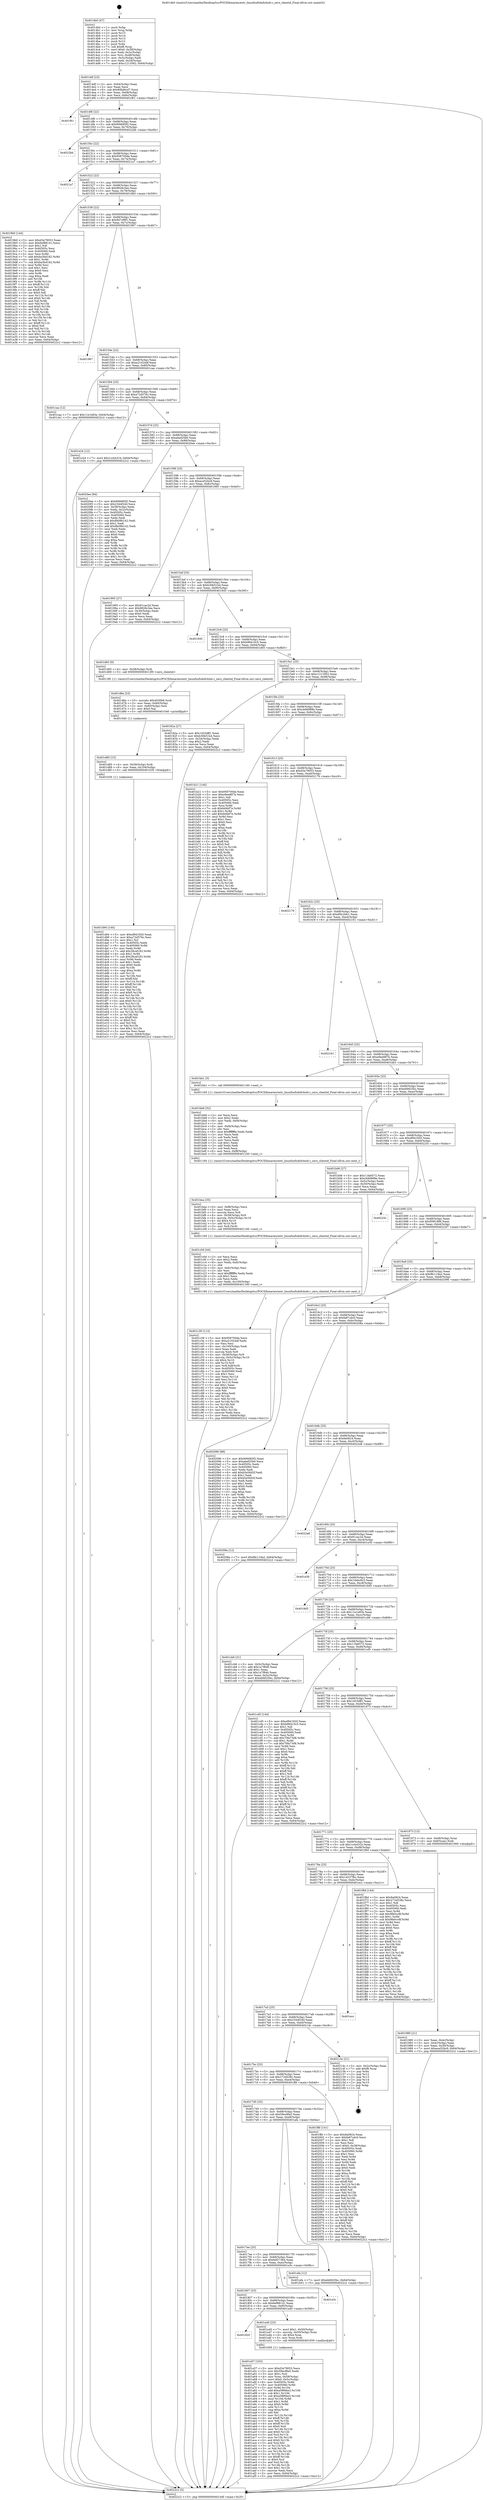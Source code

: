 digraph "0x4014b0" {
  label = "0x4014b0 (/mnt/c/Users/mathe/Desktop/tcc/POCII/binaries/extr_linuxfsnfsdnfs4xdr.c_zero_clientid_Final-ollvm.out::main(0))"
  labelloc = "t"
  node[shape=record]

  Entry [label="",width=0.3,height=0.3,shape=circle,fillcolor=black,style=filled]
  "0x4014df" [label="{
     0x4014df [23]\l
     | [instrs]\l
     &nbsp;&nbsp;0x4014df \<+3\>: mov -0x64(%rbp),%eax\l
     &nbsp;&nbsp;0x4014e2 \<+2\>: mov %eax,%ecx\l
     &nbsp;&nbsp;0x4014e4 \<+6\>: sub $0x80bd6cd7,%ecx\l
     &nbsp;&nbsp;0x4014ea \<+3\>: mov %eax,-0x68(%rbp)\l
     &nbsp;&nbsp;0x4014ed \<+3\>: mov %ecx,-0x6c(%rbp)\l
     &nbsp;&nbsp;0x4014f0 \<+6\>: je 0000000000401f61 \<main+0xab1\>\l
  }"]
  "0x401f61" [label="{
     0x401f61\l
  }", style=dashed]
  "0x4014f6" [label="{
     0x4014f6 [22]\l
     | [instrs]\l
     &nbsp;&nbsp;0x4014f6 \<+5\>: jmp 00000000004014fb \<main+0x4b\>\l
     &nbsp;&nbsp;0x4014fb \<+3\>: mov -0x68(%rbp),%eax\l
     &nbsp;&nbsp;0x4014fe \<+5\>: sub $0x906685f2,%eax\l
     &nbsp;&nbsp;0x401503 \<+3\>: mov %eax,-0x70(%rbp)\l
     &nbsp;&nbsp;0x401506 \<+6\>: je 00000000004022bb \<main+0xe0b\>\l
  }"]
  Exit [label="",width=0.3,height=0.3,shape=circle,fillcolor=black,style=filled,peripheries=2]
  "0x4022bb" [label="{
     0x4022bb\l
  }", style=dashed]
  "0x40150c" [label="{
     0x40150c [22]\l
     | [instrs]\l
     &nbsp;&nbsp;0x40150c \<+5\>: jmp 0000000000401511 \<main+0x61\>\l
     &nbsp;&nbsp;0x401511 \<+3\>: mov -0x68(%rbp),%eax\l
     &nbsp;&nbsp;0x401514 \<+5\>: sub $0x958700de,%eax\l
     &nbsp;&nbsp;0x401519 \<+3\>: mov %eax,-0x74(%rbp)\l
     &nbsp;&nbsp;0x40151c \<+6\>: je 00000000004021a7 \<main+0xcf7\>\l
  }"]
  "0x401d94" [label="{
     0x401d94 [144]\l
     | [instrs]\l
     &nbsp;&nbsp;0x401d94 \<+5\>: mov $0xef941920,%eax\l
     &nbsp;&nbsp;0x401d99 \<+5\>: mov $0xa72d576c,%esi\l
     &nbsp;&nbsp;0x401d9e \<+2\>: mov $0x1,%cl\l
     &nbsp;&nbsp;0x401da0 \<+7\>: mov 0x40505c,%edx\l
     &nbsp;&nbsp;0x401da7 \<+8\>: mov 0x405060,%r8d\l
     &nbsp;&nbsp;0x401daf \<+3\>: mov %edx,%r9d\l
     &nbsp;&nbsp;0x401db2 \<+7\>: add $0x28caf183,%r9d\l
     &nbsp;&nbsp;0x401db9 \<+4\>: sub $0x1,%r9d\l
     &nbsp;&nbsp;0x401dbd \<+7\>: sub $0x28caf183,%r9d\l
     &nbsp;&nbsp;0x401dc4 \<+4\>: imul %r9d,%edx\l
     &nbsp;&nbsp;0x401dc8 \<+3\>: and $0x1,%edx\l
     &nbsp;&nbsp;0x401dcb \<+3\>: cmp $0x0,%edx\l
     &nbsp;&nbsp;0x401dce \<+4\>: sete %r10b\l
     &nbsp;&nbsp;0x401dd2 \<+4\>: cmp $0xa,%r8d\l
     &nbsp;&nbsp;0x401dd6 \<+4\>: setl %r11b\l
     &nbsp;&nbsp;0x401dda \<+3\>: mov %r10b,%bl\l
     &nbsp;&nbsp;0x401ddd \<+3\>: xor $0xff,%bl\l
     &nbsp;&nbsp;0x401de0 \<+3\>: mov %r11b,%r14b\l
     &nbsp;&nbsp;0x401de3 \<+4\>: xor $0xff,%r14b\l
     &nbsp;&nbsp;0x401de7 \<+3\>: xor $0x0,%cl\l
     &nbsp;&nbsp;0x401dea \<+3\>: mov %bl,%r15b\l
     &nbsp;&nbsp;0x401ded \<+4\>: and $0x0,%r15b\l
     &nbsp;&nbsp;0x401df1 \<+3\>: and %cl,%r10b\l
     &nbsp;&nbsp;0x401df4 \<+3\>: mov %r14b,%r12b\l
     &nbsp;&nbsp;0x401df7 \<+4\>: and $0x0,%r12b\l
     &nbsp;&nbsp;0x401dfb \<+3\>: and %cl,%r11b\l
     &nbsp;&nbsp;0x401dfe \<+3\>: or %r10b,%r15b\l
     &nbsp;&nbsp;0x401e01 \<+3\>: or %r11b,%r12b\l
     &nbsp;&nbsp;0x401e04 \<+3\>: xor %r12b,%r15b\l
     &nbsp;&nbsp;0x401e07 \<+3\>: or %r14b,%bl\l
     &nbsp;&nbsp;0x401e0a \<+3\>: xor $0xff,%bl\l
     &nbsp;&nbsp;0x401e0d \<+3\>: or $0x0,%cl\l
     &nbsp;&nbsp;0x401e10 \<+2\>: and %cl,%bl\l
     &nbsp;&nbsp;0x401e12 \<+3\>: or %bl,%r15b\l
     &nbsp;&nbsp;0x401e15 \<+4\>: test $0x1,%r15b\l
     &nbsp;&nbsp;0x401e19 \<+3\>: cmovne %esi,%eax\l
     &nbsp;&nbsp;0x401e1c \<+3\>: mov %eax,-0x64(%rbp)\l
     &nbsp;&nbsp;0x401e1f \<+5\>: jmp 00000000004022c2 \<main+0xe12\>\l
  }"]
  "0x4021a7" [label="{
     0x4021a7\l
  }", style=dashed]
  "0x401522" [label="{
     0x401522 [22]\l
     | [instrs]\l
     &nbsp;&nbsp;0x401522 \<+5\>: jmp 0000000000401527 \<main+0x77\>\l
     &nbsp;&nbsp;0x401527 \<+3\>: mov -0x68(%rbp),%eax\l
     &nbsp;&nbsp;0x40152a \<+5\>: sub $0x9928c3ee,%eax\l
     &nbsp;&nbsp;0x40152f \<+3\>: mov %eax,-0x78(%rbp)\l
     &nbsp;&nbsp;0x401532 \<+6\>: je 00000000004019b0 \<main+0x500\>\l
  }"]
  "0x401d85" [label="{
     0x401d85 [15]\l
     | [instrs]\l
     &nbsp;&nbsp;0x401d85 \<+4\>: mov -0x58(%rbp),%rdi\l
     &nbsp;&nbsp;0x401d89 \<+6\>: mov %eax,-0x104(%rbp)\l
     &nbsp;&nbsp;0x401d8f \<+5\>: call 0000000000401030 \<free@plt\>\l
     | [calls]\l
     &nbsp;&nbsp;0x401030 \{1\} (unknown)\l
  }"]
  "0x4019b0" [label="{
     0x4019b0 [144]\l
     | [instrs]\l
     &nbsp;&nbsp;0x4019b0 \<+5\>: mov $0xd3a79053,%eax\l
     &nbsp;&nbsp;0x4019b5 \<+5\>: mov $0x6ef88141,%ecx\l
     &nbsp;&nbsp;0x4019ba \<+2\>: mov $0x1,%dl\l
     &nbsp;&nbsp;0x4019bc \<+7\>: mov 0x40505c,%esi\l
     &nbsp;&nbsp;0x4019c3 \<+7\>: mov 0x405060,%edi\l
     &nbsp;&nbsp;0x4019ca \<+3\>: mov %esi,%r8d\l
     &nbsp;&nbsp;0x4019cd \<+7\>: add $0xba3bd182,%r8d\l
     &nbsp;&nbsp;0x4019d4 \<+4\>: sub $0x1,%r8d\l
     &nbsp;&nbsp;0x4019d8 \<+7\>: sub $0xba3bd182,%r8d\l
     &nbsp;&nbsp;0x4019df \<+4\>: imul %r8d,%esi\l
     &nbsp;&nbsp;0x4019e3 \<+3\>: and $0x1,%esi\l
     &nbsp;&nbsp;0x4019e6 \<+3\>: cmp $0x0,%esi\l
     &nbsp;&nbsp;0x4019e9 \<+4\>: sete %r9b\l
     &nbsp;&nbsp;0x4019ed \<+3\>: cmp $0xa,%edi\l
     &nbsp;&nbsp;0x4019f0 \<+4\>: setl %r10b\l
     &nbsp;&nbsp;0x4019f4 \<+3\>: mov %r9b,%r11b\l
     &nbsp;&nbsp;0x4019f7 \<+4\>: xor $0xff,%r11b\l
     &nbsp;&nbsp;0x4019fb \<+3\>: mov %r10b,%bl\l
     &nbsp;&nbsp;0x4019fe \<+3\>: xor $0xff,%bl\l
     &nbsp;&nbsp;0x401a01 \<+3\>: xor $0x0,%dl\l
     &nbsp;&nbsp;0x401a04 \<+3\>: mov %r11b,%r14b\l
     &nbsp;&nbsp;0x401a07 \<+4\>: and $0x0,%r14b\l
     &nbsp;&nbsp;0x401a0b \<+3\>: and %dl,%r9b\l
     &nbsp;&nbsp;0x401a0e \<+3\>: mov %bl,%r15b\l
     &nbsp;&nbsp;0x401a11 \<+4\>: and $0x0,%r15b\l
     &nbsp;&nbsp;0x401a15 \<+3\>: and %dl,%r10b\l
     &nbsp;&nbsp;0x401a18 \<+3\>: or %r9b,%r14b\l
     &nbsp;&nbsp;0x401a1b \<+3\>: or %r10b,%r15b\l
     &nbsp;&nbsp;0x401a1e \<+3\>: xor %r15b,%r14b\l
     &nbsp;&nbsp;0x401a21 \<+3\>: or %bl,%r11b\l
     &nbsp;&nbsp;0x401a24 \<+4\>: xor $0xff,%r11b\l
     &nbsp;&nbsp;0x401a28 \<+3\>: or $0x0,%dl\l
     &nbsp;&nbsp;0x401a2b \<+3\>: and %dl,%r11b\l
     &nbsp;&nbsp;0x401a2e \<+3\>: or %r11b,%r14b\l
     &nbsp;&nbsp;0x401a31 \<+4\>: test $0x1,%r14b\l
     &nbsp;&nbsp;0x401a35 \<+3\>: cmovne %ecx,%eax\l
     &nbsp;&nbsp;0x401a38 \<+3\>: mov %eax,-0x64(%rbp)\l
     &nbsp;&nbsp;0x401a3b \<+5\>: jmp 00000000004022c2 \<main+0xe12\>\l
  }"]
  "0x401538" [label="{
     0x401538 [22]\l
     | [instrs]\l
     &nbsp;&nbsp;0x401538 \<+5\>: jmp 000000000040153d \<main+0x8d\>\l
     &nbsp;&nbsp;0x40153d \<+3\>: mov -0x68(%rbp),%eax\l
     &nbsp;&nbsp;0x401540 \<+5\>: sub $0x9d7cf8f1,%eax\l
     &nbsp;&nbsp;0x401545 \<+3\>: mov %eax,-0x7c(%rbp)\l
     &nbsp;&nbsp;0x401548 \<+6\>: je 0000000000401967 \<main+0x4b7\>\l
  }"]
  "0x401d6e" [label="{
     0x401d6e [23]\l
     | [instrs]\l
     &nbsp;&nbsp;0x401d6e \<+10\>: movabs $0x4030b6,%rdi\l
     &nbsp;&nbsp;0x401d78 \<+3\>: mov %eax,-0x60(%rbp)\l
     &nbsp;&nbsp;0x401d7b \<+3\>: mov -0x60(%rbp),%esi\l
     &nbsp;&nbsp;0x401d7e \<+2\>: mov $0x0,%al\l
     &nbsp;&nbsp;0x401d80 \<+5\>: call 0000000000401040 \<printf@plt\>\l
     | [calls]\l
     &nbsp;&nbsp;0x401040 \{1\} (unknown)\l
  }"]
  "0x401967" [label="{
     0x401967\l
  }", style=dashed]
  "0x40154e" [label="{
     0x40154e [22]\l
     | [instrs]\l
     &nbsp;&nbsp;0x40154e \<+5\>: jmp 0000000000401553 \<main+0xa3\>\l
     &nbsp;&nbsp;0x401553 \<+3\>: mov -0x68(%rbp),%eax\l
     &nbsp;&nbsp;0x401556 \<+5\>: sub $0xa21024df,%eax\l
     &nbsp;&nbsp;0x40155b \<+3\>: mov %eax,-0x80(%rbp)\l
     &nbsp;&nbsp;0x40155e \<+6\>: je 0000000000401caa \<main+0x7fa\>\l
  }"]
  "0x401c39" [label="{
     0x401c39 [113]\l
     | [instrs]\l
     &nbsp;&nbsp;0x401c39 \<+5\>: mov $0x958700de,%ecx\l
     &nbsp;&nbsp;0x401c3e \<+5\>: mov $0xa21024df,%edx\l
     &nbsp;&nbsp;0x401c43 \<+2\>: xor %esi,%esi\l
     &nbsp;&nbsp;0x401c45 \<+6\>: mov -0x100(%rbp),%edi\l
     &nbsp;&nbsp;0x401c4b \<+3\>: imul %eax,%edi\l
     &nbsp;&nbsp;0x401c4e \<+3\>: movslq %edi,%r8\l
     &nbsp;&nbsp;0x401c51 \<+4\>: mov -0x58(%rbp),%r9\l
     &nbsp;&nbsp;0x401c55 \<+4\>: movslq -0x5c(%rbp),%r10\l
     &nbsp;&nbsp;0x401c59 \<+4\>: shl $0x4,%r10\l
     &nbsp;&nbsp;0x401c5d \<+3\>: add %r10,%r9\l
     &nbsp;&nbsp;0x401c60 \<+4\>: mov %r8,0x8(%r9)\l
     &nbsp;&nbsp;0x401c64 \<+7\>: mov 0x40505c,%eax\l
     &nbsp;&nbsp;0x401c6b \<+7\>: mov 0x405060,%edi\l
     &nbsp;&nbsp;0x401c72 \<+3\>: sub $0x1,%esi\l
     &nbsp;&nbsp;0x401c75 \<+3\>: mov %eax,%r11d\l
     &nbsp;&nbsp;0x401c78 \<+3\>: add %esi,%r11d\l
     &nbsp;&nbsp;0x401c7b \<+4\>: imul %r11d,%eax\l
     &nbsp;&nbsp;0x401c7f \<+3\>: and $0x1,%eax\l
     &nbsp;&nbsp;0x401c82 \<+3\>: cmp $0x0,%eax\l
     &nbsp;&nbsp;0x401c85 \<+3\>: sete %bl\l
     &nbsp;&nbsp;0x401c88 \<+3\>: cmp $0xa,%edi\l
     &nbsp;&nbsp;0x401c8b \<+4\>: setl %r14b\l
     &nbsp;&nbsp;0x401c8f \<+3\>: mov %bl,%r15b\l
     &nbsp;&nbsp;0x401c92 \<+3\>: and %r14b,%r15b\l
     &nbsp;&nbsp;0x401c95 \<+3\>: xor %r14b,%bl\l
     &nbsp;&nbsp;0x401c98 \<+3\>: or %bl,%r15b\l
     &nbsp;&nbsp;0x401c9b \<+4\>: test $0x1,%r15b\l
     &nbsp;&nbsp;0x401c9f \<+3\>: cmovne %edx,%ecx\l
     &nbsp;&nbsp;0x401ca2 \<+3\>: mov %ecx,-0x64(%rbp)\l
     &nbsp;&nbsp;0x401ca5 \<+5\>: jmp 00000000004022c2 \<main+0xe12\>\l
  }"]
  "0x401caa" [label="{
     0x401caa [12]\l
     | [instrs]\l
     &nbsp;&nbsp;0x401caa \<+7\>: movl $0x11e1e83e,-0x64(%rbp)\l
     &nbsp;&nbsp;0x401cb1 \<+5\>: jmp 00000000004022c2 \<main+0xe12\>\l
  }"]
  "0x401564" [label="{
     0x401564 [25]\l
     | [instrs]\l
     &nbsp;&nbsp;0x401564 \<+5\>: jmp 0000000000401569 \<main+0xb9\>\l
     &nbsp;&nbsp;0x401569 \<+3\>: mov -0x68(%rbp),%eax\l
     &nbsp;&nbsp;0x40156c \<+5\>: sub $0xa72d576c,%eax\l
     &nbsp;&nbsp;0x401571 \<+6\>: mov %eax,-0x84(%rbp)\l
     &nbsp;&nbsp;0x401577 \<+6\>: je 0000000000401e24 \<main+0x974\>\l
  }"]
  "0x401c0d" [label="{
     0x401c0d [44]\l
     | [instrs]\l
     &nbsp;&nbsp;0x401c0d \<+2\>: xor %ecx,%ecx\l
     &nbsp;&nbsp;0x401c0f \<+5\>: mov $0x2,%edx\l
     &nbsp;&nbsp;0x401c14 \<+6\>: mov %edx,-0xfc(%rbp)\l
     &nbsp;&nbsp;0x401c1a \<+1\>: cltd\l
     &nbsp;&nbsp;0x401c1b \<+6\>: mov -0xfc(%rbp),%esi\l
     &nbsp;&nbsp;0x401c21 \<+2\>: idiv %esi\l
     &nbsp;&nbsp;0x401c23 \<+6\>: imul $0xfffffffe,%edx,%edx\l
     &nbsp;&nbsp;0x401c29 \<+3\>: sub $0x1,%ecx\l
     &nbsp;&nbsp;0x401c2c \<+2\>: sub %ecx,%edx\l
     &nbsp;&nbsp;0x401c2e \<+6\>: mov %edx,-0x100(%rbp)\l
     &nbsp;&nbsp;0x401c34 \<+5\>: call 0000000000401160 \<next_i\>\l
     | [calls]\l
     &nbsp;&nbsp;0x401160 \{1\} (/mnt/c/Users/mathe/Desktop/tcc/POCII/binaries/extr_linuxfsnfsdnfs4xdr.c_zero_clientid_Final-ollvm.out::next_i)\l
  }"]
  "0x401e24" [label="{
     0x401e24 [12]\l
     | [instrs]\l
     &nbsp;&nbsp;0x401e24 \<+7\>: movl $0x1ccb431b,-0x64(%rbp)\l
     &nbsp;&nbsp;0x401e2b \<+5\>: jmp 00000000004022c2 \<main+0xe12\>\l
  }"]
  "0x40157d" [label="{
     0x40157d [25]\l
     | [instrs]\l
     &nbsp;&nbsp;0x40157d \<+5\>: jmp 0000000000401582 \<main+0xd2\>\l
     &nbsp;&nbsp;0x401582 \<+3\>: mov -0x68(%rbp),%eax\l
     &nbsp;&nbsp;0x401585 \<+5\>: sub $0xabef25b0,%eax\l
     &nbsp;&nbsp;0x40158a \<+6\>: mov %eax,-0x88(%rbp)\l
     &nbsp;&nbsp;0x401590 \<+6\>: je 00000000004020ee \<main+0xc3e\>\l
  }"]
  "0x401bea" [label="{
     0x401bea [35]\l
     | [instrs]\l
     &nbsp;&nbsp;0x401bea \<+6\>: mov -0xf8(%rbp),%ecx\l
     &nbsp;&nbsp;0x401bf0 \<+3\>: imul %eax,%ecx\l
     &nbsp;&nbsp;0x401bf3 \<+3\>: movslq %ecx,%r8\l
     &nbsp;&nbsp;0x401bf6 \<+4\>: mov -0x58(%rbp),%r9\l
     &nbsp;&nbsp;0x401bfa \<+4\>: movslq -0x5c(%rbp),%r10\l
     &nbsp;&nbsp;0x401bfe \<+4\>: shl $0x4,%r10\l
     &nbsp;&nbsp;0x401c02 \<+3\>: add %r10,%r9\l
     &nbsp;&nbsp;0x401c05 \<+3\>: mov %r8,(%r9)\l
     &nbsp;&nbsp;0x401c08 \<+5\>: call 0000000000401160 \<next_i\>\l
     | [calls]\l
     &nbsp;&nbsp;0x401160 \{1\} (/mnt/c/Users/mathe/Desktop/tcc/POCII/binaries/extr_linuxfsnfsdnfs4xdr.c_zero_clientid_Final-ollvm.out::next_i)\l
  }"]
  "0x4020ee" [label="{
     0x4020ee [94]\l
     | [instrs]\l
     &nbsp;&nbsp;0x4020ee \<+5\>: mov $0x906685f2,%eax\l
     &nbsp;&nbsp;0x4020f3 \<+5\>: mov $0x2344f240,%ecx\l
     &nbsp;&nbsp;0x4020f8 \<+3\>: mov -0x38(%rbp),%edx\l
     &nbsp;&nbsp;0x4020fb \<+3\>: mov %edx,-0x2c(%rbp)\l
     &nbsp;&nbsp;0x4020fe \<+7\>: mov 0x40505c,%edx\l
     &nbsp;&nbsp;0x402105 \<+7\>: mov 0x405060,%esi\l
     &nbsp;&nbsp;0x40210c \<+2\>: mov %edx,%edi\l
     &nbsp;&nbsp;0x40210e \<+6\>: sub $0x8b08b142,%edi\l
     &nbsp;&nbsp;0x402114 \<+3\>: sub $0x1,%edi\l
     &nbsp;&nbsp;0x402117 \<+6\>: add $0x8b08b142,%edi\l
     &nbsp;&nbsp;0x40211d \<+3\>: imul %edi,%edx\l
     &nbsp;&nbsp;0x402120 \<+3\>: and $0x1,%edx\l
     &nbsp;&nbsp;0x402123 \<+3\>: cmp $0x0,%edx\l
     &nbsp;&nbsp;0x402126 \<+4\>: sete %r8b\l
     &nbsp;&nbsp;0x40212a \<+3\>: cmp $0xa,%esi\l
     &nbsp;&nbsp;0x40212d \<+4\>: setl %r9b\l
     &nbsp;&nbsp;0x402131 \<+3\>: mov %r8b,%r10b\l
     &nbsp;&nbsp;0x402134 \<+3\>: and %r9b,%r10b\l
     &nbsp;&nbsp;0x402137 \<+3\>: xor %r9b,%r8b\l
     &nbsp;&nbsp;0x40213a \<+3\>: or %r8b,%r10b\l
     &nbsp;&nbsp;0x40213d \<+4\>: test $0x1,%r10b\l
     &nbsp;&nbsp;0x402141 \<+3\>: cmovne %ecx,%eax\l
     &nbsp;&nbsp;0x402144 \<+3\>: mov %eax,-0x64(%rbp)\l
     &nbsp;&nbsp;0x402147 \<+5\>: jmp 00000000004022c2 \<main+0xe12\>\l
  }"]
  "0x401596" [label="{
     0x401596 [25]\l
     | [instrs]\l
     &nbsp;&nbsp;0x401596 \<+5\>: jmp 000000000040159b \<main+0xeb\>\l
     &nbsp;&nbsp;0x40159b \<+3\>: mov -0x68(%rbp),%eax\l
     &nbsp;&nbsp;0x40159e \<+5\>: sub $0xace52bc9,%eax\l
     &nbsp;&nbsp;0x4015a3 \<+6\>: mov %eax,-0x8c(%rbp)\l
     &nbsp;&nbsp;0x4015a9 \<+6\>: je 0000000000401995 \<main+0x4e5\>\l
  }"]
  "0x401bb6" [label="{
     0x401bb6 [52]\l
     | [instrs]\l
     &nbsp;&nbsp;0x401bb6 \<+2\>: xor %ecx,%ecx\l
     &nbsp;&nbsp;0x401bb8 \<+5\>: mov $0x2,%edx\l
     &nbsp;&nbsp;0x401bbd \<+6\>: mov %edx,-0xf4(%rbp)\l
     &nbsp;&nbsp;0x401bc3 \<+1\>: cltd\l
     &nbsp;&nbsp;0x401bc4 \<+6\>: mov -0xf4(%rbp),%esi\l
     &nbsp;&nbsp;0x401bca \<+2\>: idiv %esi\l
     &nbsp;&nbsp;0x401bcc \<+6\>: imul $0xfffffffe,%edx,%edx\l
     &nbsp;&nbsp;0x401bd2 \<+2\>: mov %ecx,%edi\l
     &nbsp;&nbsp;0x401bd4 \<+2\>: sub %edx,%edi\l
     &nbsp;&nbsp;0x401bd6 \<+2\>: mov %ecx,%edx\l
     &nbsp;&nbsp;0x401bd8 \<+3\>: sub $0x1,%edx\l
     &nbsp;&nbsp;0x401bdb \<+2\>: add %edx,%edi\l
     &nbsp;&nbsp;0x401bdd \<+2\>: sub %edi,%ecx\l
     &nbsp;&nbsp;0x401bdf \<+6\>: mov %ecx,-0xf8(%rbp)\l
     &nbsp;&nbsp;0x401be5 \<+5\>: call 0000000000401160 \<next_i\>\l
     | [calls]\l
     &nbsp;&nbsp;0x401160 \{1\} (/mnt/c/Users/mathe/Desktop/tcc/POCII/binaries/extr_linuxfsnfsdnfs4xdr.c_zero_clientid_Final-ollvm.out::next_i)\l
  }"]
  "0x401995" [label="{
     0x401995 [27]\l
     | [instrs]\l
     &nbsp;&nbsp;0x401995 \<+5\>: mov $0x91cac2d,%eax\l
     &nbsp;&nbsp;0x40199a \<+5\>: mov $0x9928c3ee,%ecx\l
     &nbsp;&nbsp;0x40199f \<+3\>: mov -0x30(%rbp),%edx\l
     &nbsp;&nbsp;0x4019a2 \<+3\>: cmp $0x0,%edx\l
     &nbsp;&nbsp;0x4019a5 \<+3\>: cmove %ecx,%eax\l
     &nbsp;&nbsp;0x4019a8 \<+3\>: mov %eax,-0x64(%rbp)\l
     &nbsp;&nbsp;0x4019ab \<+5\>: jmp 00000000004022c2 \<main+0xe12\>\l
  }"]
  "0x4015af" [label="{
     0x4015af [25]\l
     | [instrs]\l
     &nbsp;&nbsp;0x4015af \<+5\>: jmp 00000000004015b4 \<main+0x104\>\l
     &nbsp;&nbsp;0x4015b4 \<+3\>: mov -0x68(%rbp),%eax\l
     &nbsp;&nbsp;0x4015b7 \<+5\>: sub $0xb30b51b4,%eax\l
     &nbsp;&nbsp;0x4015bc \<+6\>: mov %eax,-0x90(%rbp)\l
     &nbsp;&nbsp;0x4015c2 \<+6\>: je 0000000000401845 \<main+0x395\>\l
  }"]
  "0x401a57" [label="{
     0x401a57 [163]\l
     | [instrs]\l
     &nbsp;&nbsp;0x401a57 \<+5\>: mov $0xd3a79053,%ecx\l
     &nbsp;&nbsp;0x401a5c \<+5\>: mov $0x59ec8fa5,%edx\l
     &nbsp;&nbsp;0x401a61 \<+3\>: mov $0x1,%sil\l
     &nbsp;&nbsp;0x401a64 \<+4\>: mov %rax,-0x58(%rbp)\l
     &nbsp;&nbsp;0x401a68 \<+7\>: movl $0x0,-0x5c(%rbp)\l
     &nbsp;&nbsp;0x401a6f \<+8\>: mov 0x40505c,%r8d\l
     &nbsp;&nbsp;0x401a77 \<+8\>: mov 0x405060,%r9d\l
     &nbsp;&nbsp;0x401a7f \<+3\>: mov %r8d,%r10d\l
     &nbsp;&nbsp;0x401a82 \<+7\>: add $0xa5f66be3,%r10d\l
     &nbsp;&nbsp;0x401a89 \<+4\>: sub $0x1,%r10d\l
     &nbsp;&nbsp;0x401a8d \<+7\>: sub $0xa5f66be3,%r10d\l
     &nbsp;&nbsp;0x401a94 \<+4\>: imul %r10d,%r8d\l
     &nbsp;&nbsp;0x401a98 \<+4\>: and $0x1,%r8d\l
     &nbsp;&nbsp;0x401a9c \<+4\>: cmp $0x0,%r8d\l
     &nbsp;&nbsp;0x401aa0 \<+4\>: sete %r11b\l
     &nbsp;&nbsp;0x401aa4 \<+4\>: cmp $0xa,%r9d\l
     &nbsp;&nbsp;0x401aa8 \<+3\>: setl %bl\l
     &nbsp;&nbsp;0x401aab \<+3\>: mov %r11b,%r14b\l
     &nbsp;&nbsp;0x401aae \<+4\>: xor $0xff,%r14b\l
     &nbsp;&nbsp;0x401ab2 \<+3\>: mov %bl,%r15b\l
     &nbsp;&nbsp;0x401ab5 \<+4\>: xor $0xff,%r15b\l
     &nbsp;&nbsp;0x401ab9 \<+4\>: xor $0x0,%sil\l
     &nbsp;&nbsp;0x401abd \<+3\>: mov %r14b,%r12b\l
     &nbsp;&nbsp;0x401ac0 \<+4\>: and $0x0,%r12b\l
     &nbsp;&nbsp;0x401ac4 \<+3\>: and %sil,%r11b\l
     &nbsp;&nbsp;0x401ac7 \<+3\>: mov %r15b,%r13b\l
     &nbsp;&nbsp;0x401aca \<+4\>: and $0x0,%r13b\l
     &nbsp;&nbsp;0x401ace \<+3\>: and %sil,%bl\l
     &nbsp;&nbsp;0x401ad1 \<+3\>: or %r11b,%r12b\l
     &nbsp;&nbsp;0x401ad4 \<+3\>: or %bl,%r13b\l
     &nbsp;&nbsp;0x401ad7 \<+3\>: xor %r13b,%r12b\l
     &nbsp;&nbsp;0x401ada \<+3\>: or %r15b,%r14b\l
     &nbsp;&nbsp;0x401add \<+4\>: xor $0xff,%r14b\l
     &nbsp;&nbsp;0x401ae1 \<+4\>: or $0x0,%sil\l
     &nbsp;&nbsp;0x401ae5 \<+3\>: and %sil,%r14b\l
     &nbsp;&nbsp;0x401ae8 \<+3\>: or %r14b,%r12b\l
     &nbsp;&nbsp;0x401aeb \<+4\>: test $0x1,%r12b\l
     &nbsp;&nbsp;0x401aef \<+3\>: cmovne %edx,%ecx\l
     &nbsp;&nbsp;0x401af2 \<+3\>: mov %ecx,-0x64(%rbp)\l
     &nbsp;&nbsp;0x401af5 \<+5\>: jmp 00000000004022c2 \<main+0xe12\>\l
  }"]
  "0x401845" [label="{
     0x401845\l
  }", style=dashed]
  "0x4015c8" [label="{
     0x4015c8 [25]\l
     | [instrs]\l
     &nbsp;&nbsp;0x4015c8 \<+5\>: jmp 00000000004015cd \<main+0x11d\>\l
     &nbsp;&nbsp;0x4015cd \<+3\>: mov -0x68(%rbp),%eax\l
     &nbsp;&nbsp;0x4015d0 \<+5\>: sub $0xb98410c5,%eax\l
     &nbsp;&nbsp;0x4015d5 \<+6\>: mov %eax,-0x94(%rbp)\l
     &nbsp;&nbsp;0x4015db \<+6\>: je 0000000000401d65 \<main+0x8b5\>\l
  }"]
  "0x401820" [label="{
     0x401820\l
  }", style=dashed]
  "0x401d65" [label="{
     0x401d65 [9]\l
     | [instrs]\l
     &nbsp;&nbsp;0x401d65 \<+4\>: mov -0x58(%rbp),%rdi\l
     &nbsp;&nbsp;0x401d69 \<+5\>: call 00000000004013f0 \<zero_clientid\>\l
     | [calls]\l
     &nbsp;&nbsp;0x4013f0 \{1\} (/mnt/c/Users/mathe/Desktop/tcc/POCII/binaries/extr_linuxfsnfsdnfs4xdr.c_zero_clientid_Final-ollvm.out::zero_clientid)\l
  }"]
  "0x4015e1" [label="{
     0x4015e1 [25]\l
     | [instrs]\l
     &nbsp;&nbsp;0x4015e1 \<+5\>: jmp 00000000004015e6 \<main+0x136\>\l
     &nbsp;&nbsp;0x4015e6 \<+3\>: mov -0x68(%rbp),%eax\l
     &nbsp;&nbsp;0x4015e9 \<+5\>: sub $0xc1213562,%eax\l
     &nbsp;&nbsp;0x4015ee \<+6\>: mov %eax,-0x98(%rbp)\l
     &nbsp;&nbsp;0x4015f4 \<+6\>: je 000000000040182a \<main+0x37a\>\l
  }"]
  "0x401a40" [label="{
     0x401a40 [23]\l
     | [instrs]\l
     &nbsp;&nbsp;0x401a40 \<+7\>: movl $0x1,-0x50(%rbp)\l
     &nbsp;&nbsp;0x401a47 \<+4\>: movslq -0x50(%rbp),%rax\l
     &nbsp;&nbsp;0x401a4b \<+4\>: shl $0x4,%rax\l
     &nbsp;&nbsp;0x401a4f \<+3\>: mov %rax,%rdi\l
     &nbsp;&nbsp;0x401a52 \<+5\>: call 0000000000401050 \<malloc@plt\>\l
     | [calls]\l
     &nbsp;&nbsp;0x401050 \{1\} (unknown)\l
  }"]
  "0x40182a" [label="{
     0x40182a [27]\l
     | [instrs]\l
     &nbsp;&nbsp;0x40182a \<+5\>: mov $0x1453dff1,%eax\l
     &nbsp;&nbsp;0x40182f \<+5\>: mov $0xb30b51b4,%ecx\l
     &nbsp;&nbsp;0x401834 \<+3\>: mov -0x34(%rbp),%edx\l
     &nbsp;&nbsp;0x401837 \<+3\>: cmp $0x2,%edx\l
     &nbsp;&nbsp;0x40183a \<+3\>: cmovne %ecx,%eax\l
     &nbsp;&nbsp;0x40183d \<+3\>: mov %eax,-0x64(%rbp)\l
     &nbsp;&nbsp;0x401840 \<+5\>: jmp 00000000004022c2 \<main+0xe12\>\l
  }"]
  "0x4015fa" [label="{
     0x4015fa [25]\l
     | [instrs]\l
     &nbsp;&nbsp;0x4015fa \<+5\>: jmp 00000000004015ff \<main+0x14f\>\l
     &nbsp;&nbsp;0x4015ff \<+3\>: mov -0x68(%rbp),%eax\l
     &nbsp;&nbsp;0x401602 \<+5\>: sub $0xcb9d998e,%eax\l
     &nbsp;&nbsp;0x401607 \<+6\>: mov %eax,-0x9c(%rbp)\l
     &nbsp;&nbsp;0x40160d \<+6\>: je 0000000000401b21 \<main+0x671\>\l
  }"]
  "0x4022c2" [label="{
     0x4022c2 [5]\l
     | [instrs]\l
     &nbsp;&nbsp;0x4022c2 \<+5\>: jmp 00000000004014df \<main+0x2f\>\l
  }"]
  "0x4014b0" [label="{
     0x4014b0 [47]\l
     | [instrs]\l
     &nbsp;&nbsp;0x4014b0 \<+1\>: push %rbp\l
     &nbsp;&nbsp;0x4014b1 \<+3\>: mov %rsp,%rbp\l
     &nbsp;&nbsp;0x4014b4 \<+2\>: push %r15\l
     &nbsp;&nbsp;0x4014b6 \<+2\>: push %r14\l
     &nbsp;&nbsp;0x4014b8 \<+2\>: push %r13\l
     &nbsp;&nbsp;0x4014ba \<+2\>: push %r12\l
     &nbsp;&nbsp;0x4014bc \<+1\>: push %rbx\l
     &nbsp;&nbsp;0x4014bd \<+7\>: sub $0xf8,%rsp\l
     &nbsp;&nbsp;0x4014c4 \<+7\>: movl $0x0,-0x38(%rbp)\l
     &nbsp;&nbsp;0x4014cb \<+3\>: mov %edi,-0x3c(%rbp)\l
     &nbsp;&nbsp;0x4014ce \<+4\>: mov %rsi,-0x48(%rbp)\l
     &nbsp;&nbsp;0x4014d2 \<+3\>: mov -0x3c(%rbp),%edi\l
     &nbsp;&nbsp;0x4014d5 \<+3\>: mov %edi,-0x34(%rbp)\l
     &nbsp;&nbsp;0x4014d8 \<+7\>: movl $0xc1213562,-0x64(%rbp)\l
  }"]
  "0x401807" [label="{
     0x401807 [25]\l
     | [instrs]\l
     &nbsp;&nbsp;0x401807 \<+5\>: jmp 000000000040180c \<main+0x35c\>\l
     &nbsp;&nbsp;0x40180c \<+3\>: mov -0x68(%rbp),%eax\l
     &nbsp;&nbsp;0x40180f \<+5\>: sub $0x6ef88141,%eax\l
     &nbsp;&nbsp;0x401814 \<+6\>: mov %eax,-0xf0(%rbp)\l
     &nbsp;&nbsp;0x40181a \<+6\>: je 0000000000401a40 \<main+0x590\>\l
  }"]
  "0x401b21" [label="{
     0x401b21 [144]\l
     | [instrs]\l
     &nbsp;&nbsp;0x401b21 \<+5\>: mov $0x958700de,%eax\l
     &nbsp;&nbsp;0x401b26 \<+5\>: mov $0xe9ee887b,%ecx\l
     &nbsp;&nbsp;0x401b2b \<+2\>: mov $0x1,%dl\l
     &nbsp;&nbsp;0x401b2d \<+7\>: mov 0x40505c,%esi\l
     &nbsp;&nbsp;0x401b34 \<+7\>: mov 0x405060,%edi\l
     &nbsp;&nbsp;0x401b3b \<+3\>: mov %esi,%r8d\l
     &nbsp;&nbsp;0x401b3e \<+7\>: sub $0x6d4bf7e,%r8d\l
     &nbsp;&nbsp;0x401b45 \<+4\>: sub $0x1,%r8d\l
     &nbsp;&nbsp;0x401b49 \<+7\>: add $0x6d4bf7e,%r8d\l
     &nbsp;&nbsp;0x401b50 \<+4\>: imul %r8d,%esi\l
     &nbsp;&nbsp;0x401b54 \<+3\>: and $0x1,%esi\l
     &nbsp;&nbsp;0x401b57 \<+3\>: cmp $0x0,%esi\l
     &nbsp;&nbsp;0x401b5a \<+4\>: sete %r9b\l
     &nbsp;&nbsp;0x401b5e \<+3\>: cmp $0xa,%edi\l
     &nbsp;&nbsp;0x401b61 \<+4\>: setl %r10b\l
     &nbsp;&nbsp;0x401b65 \<+3\>: mov %r9b,%r11b\l
     &nbsp;&nbsp;0x401b68 \<+4\>: xor $0xff,%r11b\l
     &nbsp;&nbsp;0x401b6c \<+3\>: mov %r10b,%bl\l
     &nbsp;&nbsp;0x401b6f \<+3\>: xor $0xff,%bl\l
     &nbsp;&nbsp;0x401b72 \<+3\>: xor $0x0,%dl\l
     &nbsp;&nbsp;0x401b75 \<+3\>: mov %r11b,%r14b\l
     &nbsp;&nbsp;0x401b78 \<+4\>: and $0x0,%r14b\l
     &nbsp;&nbsp;0x401b7c \<+3\>: and %dl,%r9b\l
     &nbsp;&nbsp;0x401b7f \<+3\>: mov %bl,%r15b\l
     &nbsp;&nbsp;0x401b82 \<+4\>: and $0x0,%r15b\l
     &nbsp;&nbsp;0x401b86 \<+3\>: and %dl,%r10b\l
     &nbsp;&nbsp;0x401b89 \<+3\>: or %r9b,%r14b\l
     &nbsp;&nbsp;0x401b8c \<+3\>: or %r10b,%r15b\l
     &nbsp;&nbsp;0x401b8f \<+3\>: xor %r15b,%r14b\l
     &nbsp;&nbsp;0x401b92 \<+3\>: or %bl,%r11b\l
     &nbsp;&nbsp;0x401b95 \<+4\>: xor $0xff,%r11b\l
     &nbsp;&nbsp;0x401b99 \<+3\>: or $0x0,%dl\l
     &nbsp;&nbsp;0x401b9c \<+3\>: and %dl,%r11b\l
     &nbsp;&nbsp;0x401b9f \<+3\>: or %r11b,%r14b\l
     &nbsp;&nbsp;0x401ba2 \<+4\>: test $0x1,%r14b\l
     &nbsp;&nbsp;0x401ba6 \<+3\>: cmovne %ecx,%eax\l
     &nbsp;&nbsp;0x401ba9 \<+3\>: mov %eax,-0x64(%rbp)\l
     &nbsp;&nbsp;0x401bac \<+5\>: jmp 00000000004022c2 \<main+0xe12\>\l
  }"]
  "0x401613" [label="{
     0x401613 [25]\l
     | [instrs]\l
     &nbsp;&nbsp;0x401613 \<+5\>: jmp 0000000000401618 \<main+0x168\>\l
     &nbsp;&nbsp;0x401618 \<+3\>: mov -0x68(%rbp),%eax\l
     &nbsp;&nbsp;0x40161b \<+5\>: sub $0xd3a79053,%eax\l
     &nbsp;&nbsp;0x401620 \<+6\>: mov %eax,-0xa0(%rbp)\l
     &nbsp;&nbsp;0x401626 \<+6\>: je 0000000000402179 \<main+0xcc9\>\l
  }"]
  "0x401e3c" [label="{
     0x401e3c\l
  }", style=dashed]
  "0x402179" [label="{
     0x402179\l
  }", style=dashed]
  "0x40162c" [label="{
     0x40162c [25]\l
     | [instrs]\l
     &nbsp;&nbsp;0x40162c \<+5\>: jmp 0000000000401631 \<main+0x181\>\l
     &nbsp;&nbsp;0x401631 \<+3\>: mov -0x68(%rbp),%eax\l
     &nbsp;&nbsp;0x401634 \<+5\>: sub $0xdf4c2bb1,%eax\l
     &nbsp;&nbsp;0x401639 \<+6\>: mov %eax,-0xa4(%rbp)\l
     &nbsp;&nbsp;0x40163f \<+6\>: je 0000000000402161 \<main+0xcb1\>\l
  }"]
  "0x4017ee" [label="{
     0x4017ee [25]\l
     | [instrs]\l
     &nbsp;&nbsp;0x4017ee \<+5\>: jmp 00000000004017f3 \<main+0x343\>\l
     &nbsp;&nbsp;0x4017f3 \<+3\>: mov -0x68(%rbp),%eax\l
     &nbsp;&nbsp;0x4017f6 \<+5\>: sub $0x6ef27364,%eax\l
     &nbsp;&nbsp;0x4017fb \<+6\>: mov %eax,-0xec(%rbp)\l
     &nbsp;&nbsp;0x401801 \<+6\>: je 0000000000401e3c \<main+0x98c\>\l
  }"]
  "0x402161" [label="{
     0x402161\l
  }", style=dashed]
  "0x401645" [label="{
     0x401645 [25]\l
     | [instrs]\l
     &nbsp;&nbsp;0x401645 \<+5\>: jmp 000000000040164a \<main+0x19a\>\l
     &nbsp;&nbsp;0x40164a \<+3\>: mov -0x68(%rbp),%eax\l
     &nbsp;&nbsp;0x40164d \<+5\>: sub $0xe9ee887b,%eax\l
     &nbsp;&nbsp;0x401652 \<+6\>: mov %eax,-0xa8(%rbp)\l
     &nbsp;&nbsp;0x401658 \<+6\>: je 0000000000401bb1 \<main+0x701\>\l
  }"]
  "0x401afa" [label="{
     0x401afa [12]\l
     | [instrs]\l
     &nbsp;&nbsp;0x401afa \<+7\>: movl $0xeb6625bc,-0x64(%rbp)\l
     &nbsp;&nbsp;0x401b01 \<+5\>: jmp 00000000004022c2 \<main+0xe12\>\l
  }"]
  "0x401bb1" [label="{
     0x401bb1 [5]\l
     | [instrs]\l
     &nbsp;&nbsp;0x401bb1 \<+5\>: call 0000000000401160 \<next_i\>\l
     | [calls]\l
     &nbsp;&nbsp;0x401160 \{1\} (/mnt/c/Users/mathe/Desktop/tcc/POCII/binaries/extr_linuxfsnfsdnfs4xdr.c_zero_clientid_Final-ollvm.out::next_i)\l
  }"]
  "0x40165e" [label="{
     0x40165e [25]\l
     | [instrs]\l
     &nbsp;&nbsp;0x40165e \<+5\>: jmp 0000000000401663 \<main+0x1b3\>\l
     &nbsp;&nbsp;0x401663 \<+3\>: mov -0x68(%rbp),%eax\l
     &nbsp;&nbsp;0x401666 \<+5\>: sub $0xeb6625bc,%eax\l
     &nbsp;&nbsp;0x40166b \<+6\>: mov %eax,-0xac(%rbp)\l
     &nbsp;&nbsp;0x401671 \<+6\>: je 0000000000401b06 \<main+0x656\>\l
  }"]
  "0x4017d5" [label="{
     0x4017d5 [25]\l
     | [instrs]\l
     &nbsp;&nbsp;0x4017d5 \<+5\>: jmp 00000000004017da \<main+0x32a\>\l
     &nbsp;&nbsp;0x4017da \<+3\>: mov -0x68(%rbp),%eax\l
     &nbsp;&nbsp;0x4017dd \<+5\>: sub $0x59ec8fa5,%eax\l
     &nbsp;&nbsp;0x4017e2 \<+6\>: mov %eax,-0xe8(%rbp)\l
     &nbsp;&nbsp;0x4017e8 \<+6\>: je 0000000000401afa \<main+0x64a\>\l
  }"]
  "0x401b06" [label="{
     0x401b06 [27]\l
     | [instrs]\l
     &nbsp;&nbsp;0x401b06 \<+5\>: mov $0x11fa6572,%eax\l
     &nbsp;&nbsp;0x401b0b \<+5\>: mov $0xcb9d998e,%ecx\l
     &nbsp;&nbsp;0x401b10 \<+3\>: mov -0x5c(%rbp),%edx\l
     &nbsp;&nbsp;0x401b13 \<+3\>: cmp -0x50(%rbp),%edx\l
     &nbsp;&nbsp;0x401b16 \<+3\>: cmovl %ecx,%eax\l
     &nbsp;&nbsp;0x401b19 \<+3\>: mov %eax,-0x64(%rbp)\l
     &nbsp;&nbsp;0x401b1c \<+5\>: jmp 00000000004022c2 \<main+0xe12\>\l
  }"]
  "0x401677" [label="{
     0x401677 [25]\l
     | [instrs]\l
     &nbsp;&nbsp;0x401677 \<+5\>: jmp 000000000040167c \<main+0x1cc\>\l
     &nbsp;&nbsp;0x40167c \<+3\>: mov -0x68(%rbp),%eax\l
     &nbsp;&nbsp;0x40167f \<+5\>: sub $0xef941920,%eax\l
     &nbsp;&nbsp;0x401684 \<+6\>: mov %eax,-0xb0(%rbp)\l
     &nbsp;&nbsp;0x40168a \<+6\>: je 000000000040225c \<main+0xdac\>\l
  }"]
  "0x401ffd" [label="{
     0x401ffd [141]\l
     | [instrs]\l
     &nbsp;&nbsp;0x401ffd \<+5\>: mov $0x8a0824,%eax\l
     &nbsp;&nbsp;0x402002 \<+5\>: mov $0xfa87cdc0,%ecx\l
     &nbsp;&nbsp;0x402007 \<+2\>: mov $0x1,%dl\l
     &nbsp;&nbsp;0x402009 \<+2\>: xor %esi,%esi\l
     &nbsp;&nbsp;0x40200b \<+7\>: movl $0x0,-0x38(%rbp)\l
     &nbsp;&nbsp;0x402012 \<+7\>: mov 0x40505c,%edi\l
     &nbsp;&nbsp;0x402019 \<+8\>: mov 0x405060,%r8d\l
     &nbsp;&nbsp;0x402021 \<+3\>: sub $0x1,%esi\l
     &nbsp;&nbsp;0x402024 \<+3\>: mov %edi,%r9d\l
     &nbsp;&nbsp;0x402027 \<+3\>: add %esi,%r9d\l
     &nbsp;&nbsp;0x40202a \<+4\>: imul %r9d,%edi\l
     &nbsp;&nbsp;0x40202e \<+3\>: and $0x1,%edi\l
     &nbsp;&nbsp;0x402031 \<+3\>: cmp $0x0,%edi\l
     &nbsp;&nbsp;0x402034 \<+4\>: sete %r10b\l
     &nbsp;&nbsp;0x402038 \<+4\>: cmp $0xa,%r8d\l
     &nbsp;&nbsp;0x40203c \<+4\>: setl %r11b\l
     &nbsp;&nbsp;0x402040 \<+3\>: mov %r10b,%bl\l
     &nbsp;&nbsp;0x402043 \<+3\>: xor $0xff,%bl\l
     &nbsp;&nbsp;0x402046 \<+3\>: mov %r11b,%r14b\l
     &nbsp;&nbsp;0x402049 \<+4\>: xor $0xff,%r14b\l
     &nbsp;&nbsp;0x40204d \<+3\>: xor $0x0,%dl\l
     &nbsp;&nbsp;0x402050 \<+3\>: mov %bl,%r15b\l
     &nbsp;&nbsp;0x402053 \<+4\>: and $0x0,%r15b\l
     &nbsp;&nbsp;0x402057 \<+3\>: and %dl,%r10b\l
     &nbsp;&nbsp;0x40205a \<+3\>: mov %r14b,%r12b\l
     &nbsp;&nbsp;0x40205d \<+4\>: and $0x0,%r12b\l
     &nbsp;&nbsp;0x402061 \<+3\>: and %dl,%r11b\l
     &nbsp;&nbsp;0x402064 \<+3\>: or %r10b,%r15b\l
     &nbsp;&nbsp;0x402067 \<+3\>: or %r11b,%r12b\l
     &nbsp;&nbsp;0x40206a \<+3\>: xor %r12b,%r15b\l
     &nbsp;&nbsp;0x40206d \<+3\>: or %r14b,%bl\l
     &nbsp;&nbsp;0x402070 \<+3\>: xor $0xff,%bl\l
     &nbsp;&nbsp;0x402073 \<+3\>: or $0x0,%dl\l
     &nbsp;&nbsp;0x402076 \<+2\>: and %dl,%bl\l
     &nbsp;&nbsp;0x402078 \<+3\>: or %bl,%r15b\l
     &nbsp;&nbsp;0x40207b \<+4\>: test $0x1,%r15b\l
     &nbsp;&nbsp;0x40207f \<+3\>: cmovne %ecx,%eax\l
     &nbsp;&nbsp;0x402082 \<+3\>: mov %eax,-0x64(%rbp)\l
     &nbsp;&nbsp;0x402085 \<+5\>: jmp 00000000004022c2 \<main+0xe12\>\l
  }"]
  "0x40225c" [label="{
     0x40225c\l
  }", style=dashed]
  "0x401690" [label="{
     0x401690 [25]\l
     | [instrs]\l
     &nbsp;&nbsp;0x401690 \<+5\>: jmp 0000000000401695 \<main+0x1e5\>\l
     &nbsp;&nbsp;0x401695 \<+3\>: mov -0x68(%rbp),%eax\l
     &nbsp;&nbsp;0x401698 \<+5\>: sub $0xf59f1986,%eax\l
     &nbsp;&nbsp;0x40169d \<+6\>: mov %eax,-0xb4(%rbp)\l
     &nbsp;&nbsp;0x4016a3 \<+6\>: je 0000000000402297 \<main+0xde7\>\l
  }"]
  "0x4017bc" [label="{
     0x4017bc [25]\l
     | [instrs]\l
     &nbsp;&nbsp;0x4017bc \<+5\>: jmp 00000000004017c1 \<main+0x311\>\l
     &nbsp;&nbsp;0x4017c1 \<+3\>: mov -0x68(%rbp),%eax\l
     &nbsp;&nbsp;0x4017c4 \<+5\>: sub $0x272d538c,%eax\l
     &nbsp;&nbsp;0x4017c9 \<+6\>: mov %eax,-0xe4(%rbp)\l
     &nbsp;&nbsp;0x4017cf \<+6\>: je 0000000000401ffd \<main+0xb4d\>\l
  }"]
  "0x402297" [label="{
     0x402297\l
  }", style=dashed]
  "0x4016a9" [label="{
     0x4016a9 [25]\l
     | [instrs]\l
     &nbsp;&nbsp;0x4016a9 \<+5\>: jmp 00000000004016ae \<main+0x1fe\>\l
     &nbsp;&nbsp;0x4016ae \<+3\>: mov -0x68(%rbp),%eax\l
     &nbsp;&nbsp;0x4016b1 \<+5\>: sub $0xf8c119a2,%eax\l
     &nbsp;&nbsp;0x4016b6 \<+6\>: mov %eax,-0xb8(%rbp)\l
     &nbsp;&nbsp;0x4016bc \<+6\>: je 0000000000402096 \<main+0xbe6\>\l
  }"]
  "0x40214c" [label="{
     0x40214c [21]\l
     | [instrs]\l
     &nbsp;&nbsp;0x40214c \<+3\>: mov -0x2c(%rbp),%eax\l
     &nbsp;&nbsp;0x40214f \<+7\>: add $0xf8,%rsp\l
     &nbsp;&nbsp;0x402156 \<+1\>: pop %rbx\l
     &nbsp;&nbsp;0x402157 \<+2\>: pop %r12\l
     &nbsp;&nbsp;0x402159 \<+2\>: pop %r13\l
     &nbsp;&nbsp;0x40215b \<+2\>: pop %r14\l
     &nbsp;&nbsp;0x40215d \<+2\>: pop %r15\l
     &nbsp;&nbsp;0x40215f \<+1\>: pop %rbp\l
     &nbsp;&nbsp;0x402160 \<+1\>: ret\l
  }"]
  "0x402096" [label="{
     0x402096 [88]\l
     | [instrs]\l
     &nbsp;&nbsp;0x402096 \<+5\>: mov $0x906685f2,%eax\l
     &nbsp;&nbsp;0x40209b \<+5\>: mov $0xabef25b0,%ecx\l
     &nbsp;&nbsp;0x4020a0 \<+7\>: mov 0x40505c,%edx\l
     &nbsp;&nbsp;0x4020a7 \<+7\>: mov 0x405060,%esi\l
     &nbsp;&nbsp;0x4020ae \<+2\>: mov %edx,%edi\l
     &nbsp;&nbsp;0x4020b0 \<+6\>: add $0xb5e56d2f,%edi\l
     &nbsp;&nbsp;0x4020b6 \<+3\>: sub $0x1,%edi\l
     &nbsp;&nbsp;0x4020b9 \<+6\>: sub $0xb5e56d2f,%edi\l
     &nbsp;&nbsp;0x4020bf \<+3\>: imul %edi,%edx\l
     &nbsp;&nbsp;0x4020c2 \<+3\>: and $0x1,%edx\l
     &nbsp;&nbsp;0x4020c5 \<+3\>: cmp $0x0,%edx\l
     &nbsp;&nbsp;0x4020c8 \<+4\>: sete %r8b\l
     &nbsp;&nbsp;0x4020cc \<+3\>: cmp $0xa,%esi\l
     &nbsp;&nbsp;0x4020cf \<+4\>: setl %r9b\l
     &nbsp;&nbsp;0x4020d3 \<+3\>: mov %r8b,%r10b\l
     &nbsp;&nbsp;0x4020d6 \<+3\>: and %r9b,%r10b\l
     &nbsp;&nbsp;0x4020d9 \<+3\>: xor %r9b,%r8b\l
     &nbsp;&nbsp;0x4020dc \<+3\>: or %r8b,%r10b\l
     &nbsp;&nbsp;0x4020df \<+4\>: test $0x1,%r10b\l
     &nbsp;&nbsp;0x4020e3 \<+3\>: cmovne %ecx,%eax\l
     &nbsp;&nbsp;0x4020e6 \<+3\>: mov %eax,-0x64(%rbp)\l
     &nbsp;&nbsp;0x4020e9 \<+5\>: jmp 00000000004022c2 \<main+0xe12\>\l
  }"]
  "0x4016c2" [label="{
     0x4016c2 [25]\l
     | [instrs]\l
     &nbsp;&nbsp;0x4016c2 \<+5\>: jmp 00000000004016c7 \<main+0x217\>\l
     &nbsp;&nbsp;0x4016c7 \<+3\>: mov -0x68(%rbp),%eax\l
     &nbsp;&nbsp;0x4016ca \<+5\>: sub $0xfa87cdc0,%eax\l
     &nbsp;&nbsp;0x4016cf \<+6\>: mov %eax,-0xbc(%rbp)\l
     &nbsp;&nbsp;0x4016d5 \<+6\>: je 000000000040208a \<main+0xbda\>\l
  }"]
  "0x4017a3" [label="{
     0x4017a3 [25]\l
     | [instrs]\l
     &nbsp;&nbsp;0x4017a3 \<+5\>: jmp 00000000004017a8 \<main+0x2f8\>\l
     &nbsp;&nbsp;0x4017a8 \<+3\>: mov -0x68(%rbp),%eax\l
     &nbsp;&nbsp;0x4017ab \<+5\>: sub $0x2344f240,%eax\l
     &nbsp;&nbsp;0x4017b0 \<+6\>: mov %eax,-0xe0(%rbp)\l
     &nbsp;&nbsp;0x4017b6 \<+6\>: je 000000000040214c \<main+0xc9c\>\l
  }"]
  "0x40208a" [label="{
     0x40208a [12]\l
     | [instrs]\l
     &nbsp;&nbsp;0x40208a \<+7\>: movl $0xf8c119a2,-0x64(%rbp)\l
     &nbsp;&nbsp;0x402091 \<+5\>: jmp 00000000004022c2 \<main+0xe12\>\l
  }"]
  "0x4016db" [label="{
     0x4016db [25]\l
     | [instrs]\l
     &nbsp;&nbsp;0x4016db \<+5\>: jmp 00000000004016e0 \<main+0x230\>\l
     &nbsp;&nbsp;0x4016e0 \<+3\>: mov -0x68(%rbp),%eax\l
     &nbsp;&nbsp;0x4016e3 \<+5\>: sub $0x8a0824,%eax\l
     &nbsp;&nbsp;0x4016e8 \<+6\>: mov %eax,-0xc0(%rbp)\l
     &nbsp;&nbsp;0x4016ee \<+6\>: je 00000000004022a8 \<main+0xdf8\>\l
  }"]
  "0x401ecc" [label="{
     0x401ecc\l
  }", style=dashed]
  "0x4022a8" [label="{
     0x4022a8\l
  }", style=dashed]
  "0x4016f4" [label="{
     0x4016f4 [25]\l
     | [instrs]\l
     &nbsp;&nbsp;0x4016f4 \<+5\>: jmp 00000000004016f9 \<main+0x249\>\l
     &nbsp;&nbsp;0x4016f9 \<+3\>: mov -0x68(%rbp),%eax\l
     &nbsp;&nbsp;0x4016fc \<+5\>: sub $0x91cac2d,%eax\l
     &nbsp;&nbsp;0x401701 \<+6\>: mov %eax,-0xc4(%rbp)\l
     &nbsp;&nbsp;0x401707 \<+6\>: je 0000000000401e30 \<main+0x980\>\l
  }"]
  "0x40178a" [label="{
     0x40178a [25]\l
     | [instrs]\l
     &nbsp;&nbsp;0x40178a \<+5\>: jmp 000000000040178f \<main+0x2df\>\l
     &nbsp;&nbsp;0x40178f \<+3\>: mov -0x68(%rbp),%eax\l
     &nbsp;&nbsp;0x401792 \<+5\>: sub $0x1d237fbc,%eax\l
     &nbsp;&nbsp;0x401797 \<+6\>: mov %eax,-0xdc(%rbp)\l
     &nbsp;&nbsp;0x40179d \<+6\>: je 0000000000401ecc \<main+0xa1c\>\l
  }"]
  "0x401e30" [label="{
     0x401e30\l
  }", style=dashed]
  "0x40170d" [label="{
     0x40170d [25]\l
     | [instrs]\l
     &nbsp;&nbsp;0x40170d \<+5\>: jmp 0000000000401712 \<main+0x262\>\l
     &nbsp;&nbsp;0x401712 \<+3\>: mov -0x68(%rbp),%eax\l
     &nbsp;&nbsp;0x401715 \<+5\>: sub $0x10ebc6c3,%eax\l
     &nbsp;&nbsp;0x40171a \<+6\>: mov %eax,-0xc8(%rbp)\l
     &nbsp;&nbsp;0x401720 \<+6\>: je 00000000004018d5 \<main+0x425\>\l
  }"]
  "0x401f6d" [label="{
     0x401f6d [144]\l
     | [instrs]\l
     &nbsp;&nbsp;0x401f6d \<+5\>: mov $0x8a0824,%eax\l
     &nbsp;&nbsp;0x401f72 \<+5\>: mov $0x272d538c,%ecx\l
     &nbsp;&nbsp;0x401f77 \<+2\>: mov $0x1,%dl\l
     &nbsp;&nbsp;0x401f79 \<+7\>: mov 0x40505c,%esi\l
     &nbsp;&nbsp;0x401f80 \<+7\>: mov 0x405060,%edi\l
     &nbsp;&nbsp;0x401f87 \<+3\>: mov %esi,%r8d\l
     &nbsp;&nbsp;0x401f8a \<+7\>: add $0x9fe0cc8f,%r8d\l
     &nbsp;&nbsp;0x401f91 \<+4\>: sub $0x1,%r8d\l
     &nbsp;&nbsp;0x401f95 \<+7\>: sub $0x9fe0cc8f,%r8d\l
     &nbsp;&nbsp;0x401f9c \<+4\>: imul %r8d,%esi\l
     &nbsp;&nbsp;0x401fa0 \<+3\>: and $0x1,%esi\l
     &nbsp;&nbsp;0x401fa3 \<+3\>: cmp $0x0,%esi\l
     &nbsp;&nbsp;0x401fa6 \<+4\>: sete %r9b\l
     &nbsp;&nbsp;0x401faa \<+3\>: cmp $0xa,%edi\l
     &nbsp;&nbsp;0x401fad \<+4\>: setl %r10b\l
     &nbsp;&nbsp;0x401fb1 \<+3\>: mov %r9b,%r11b\l
     &nbsp;&nbsp;0x401fb4 \<+4\>: xor $0xff,%r11b\l
     &nbsp;&nbsp;0x401fb8 \<+3\>: mov %r10b,%bl\l
     &nbsp;&nbsp;0x401fbb \<+3\>: xor $0xff,%bl\l
     &nbsp;&nbsp;0x401fbe \<+3\>: xor $0x0,%dl\l
     &nbsp;&nbsp;0x401fc1 \<+3\>: mov %r11b,%r14b\l
     &nbsp;&nbsp;0x401fc4 \<+4\>: and $0x0,%r14b\l
     &nbsp;&nbsp;0x401fc8 \<+3\>: and %dl,%r9b\l
     &nbsp;&nbsp;0x401fcb \<+3\>: mov %bl,%r15b\l
     &nbsp;&nbsp;0x401fce \<+4\>: and $0x0,%r15b\l
     &nbsp;&nbsp;0x401fd2 \<+3\>: and %dl,%r10b\l
     &nbsp;&nbsp;0x401fd5 \<+3\>: or %r9b,%r14b\l
     &nbsp;&nbsp;0x401fd8 \<+3\>: or %r10b,%r15b\l
     &nbsp;&nbsp;0x401fdb \<+3\>: xor %r15b,%r14b\l
     &nbsp;&nbsp;0x401fde \<+3\>: or %bl,%r11b\l
     &nbsp;&nbsp;0x401fe1 \<+4\>: xor $0xff,%r11b\l
     &nbsp;&nbsp;0x401fe5 \<+3\>: or $0x0,%dl\l
     &nbsp;&nbsp;0x401fe8 \<+3\>: and %dl,%r11b\l
     &nbsp;&nbsp;0x401feb \<+3\>: or %r11b,%r14b\l
     &nbsp;&nbsp;0x401fee \<+4\>: test $0x1,%r14b\l
     &nbsp;&nbsp;0x401ff2 \<+3\>: cmovne %ecx,%eax\l
     &nbsp;&nbsp;0x401ff5 \<+3\>: mov %eax,-0x64(%rbp)\l
     &nbsp;&nbsp;0x401ff8 \<+5\>: jmp 00000000004022c2 \<main+0xe12\>\l
  }"]
  "0x4018d5" [label="{
     0x4018d5\l
  }", style=dashed]
  "0x401726" [label="{
     0x401726 [25]\l
     | [instrs]\l
     &nbsp;&nbsp;0x401726 \<+5\>: jmp 000000000040172b \<main+0x27b\>\l
     &nbsp;&nbsp;0x40172b \<+3\>: mov -0x68(%rbp),%eax\l
     &nbsp;&nbsp;0x40172e \<+5\>: sub $0x11e1e83e,%eax\l
     &nbsp;&nbsp;0x401733 \<+6\>: mov %eax,-0xcc(%rbp)\l
     &nbsp;&nbsp;0x401739 \<+6\>: je 0000000000401cb6 \<main+0x806\>\l
  }"]
  "0x401980" [label="{
     0x401980 [21]\l
     | [instrs]\l
     &nbsp;&nbsp;0x401980 \<+3\>: mov %eax,-0x4c(%rbp)\l
     &nbsp;&nbsp;0x401983 \<+3\>: mov -0x4c(%rbp),%eax\l
     &nbsp;&nbsp;0x401986 \<+3\>: mov %eax,-0x30(%rbp)\l
     &nbsp;&nbsp;0x401989 \<+7\>: movl $0xace52bc9,-0x64(%rbp)\l
     &nbsp;&nbsp;0x401990 \<+5\>: jmp 00000000004022c2 \<main+0xe12\>\l
  }"]
  "0x401cb6" [label="{
     0x401cb6 [31]\l
     | [instrs]\l
     &nbsp;&nbsp;0x401cb6 \<+3\>: mov -0x5c(%rbp),%eax\l
     &nbsp;&nbsp;0x401cb9 \<+5\>: add $0x1a7f846,%eax\l
     &nbsp;&nbsp;0x401cbe \<+3\>: add $0x1,%eax\l
     &nbsp;&nbsp;0x401cc1 \<+5\>: sub $0x1a7f846,%eax\l
     &nbsp;&nbsp;0x401cc6 \<+3\>: mov %eax,-0x5c(%rbp)\l
     &nbsp;&nbsp;0x401cc9 \<+7\>: movl $0xeb6625bc,-0x64(%rbp)\l
     &nbsp;&nbsp;0x401cd0 \<+5\>: jmp 00000000004022c2 \<main+0xe12\>\l
  }"]
  "0x40173f" [label="{
     0x40173f [25]\l
     | [instrs]\l
     &nbsp;&nbsp;0x40173f \<+5\>: jmp 0000000000401744 \<main+0x294\>\l
     &nbsp;&nbsp;0x401744 \<+3\>: mov -0x68(%rbp),%eax\l
     &nbsp;&nbsp;0x401747 \<+5\>: sub $0x11fa6572,%eax\l
     &nbsp;&nbsp;0x40174c \<+6\>: mov %eax,-0xd0(%rbp)\l
     &nbsp;&nbsp;0x401752 \<+6\>: je 0000000000401cd5 \<main+0x825\>\l
  }"]
  "0x401771" [label="{
     0x401771 [25]\l
     | [instrs]\l
     &nbsp;&nbsp;0x401771 \<+5\>: jmp 0000000000401776 \<main+0x2c6\>\l
     &nbsp;&nbsp;0x401776 \<+3\>: mov -0x68(%rbp),%eax\l
     &nbsp;&nbsp;0x401779 \<+5\>: sub $0x1ccb431b,%eax\l
     &nbsp;&nbsp;0x40177e \<+6\>: mov %eax,-0xd8(%rbp)\l
     &nbsp;&nbsp;0x401784 \<+6\>: je 0000000000401f6d \<main+0xabd\>\l
  }"]
  "0x401cd5" [label="{
     0x401cd5 [144]\l
     | [instrs]\l
     &nbsp;&nbsp;0x401cd5 \<+5\>: mov $0xef941920,%eax\l
     &nbsp;&nbsp;0x401cda \<+5\>: mov $0xb98410c5,%ecx\l
     &nbsp;&nbsp;0x401cdf \<+2\>: mov $0x1,%dl\l
     &nbsp;&nbsp;0x401ce1 \<+7\>: mov 0x40505c,%esi\l
     &nbsp;&nbsp;0x401ce8 \<+7\>: mov 0x405060,%edi\l
     &nbsp;&nbsp;0x401cef \<+3\>: mov %esi,%r8d\l
     &nbsp;&nbsp;0x401cf2 \<+7\>: add $0x70fa73d8,%r8d\l
     &nbsp;&nbsp;0x401cf9 \<+4\>: sub $0x1,%r8d\l
     &nbsp;&nbsp;0x401cfd \<+7\>: sub $0x70fa73d8,%r8d\l
     &nbsp;&nbsp;0x401d04 \<+4\>: imul %r8d,%esi\l
     &nbsp;&nbsp;0x401d08 \<+3\>: and $0x1,%esi\l
     &nbsp;&nbsp;0x401d0b \<+3\>: cmp $0x0,%esi\l
     &nbsp;&nbsp;0x401d0e \<+4\>: sete %r9b\l
     &nbsp;&nbsp;0x401d12 \<+3\>: cmp $0xa,%edi\l
     &nbsp;&nbsp;0x401d15 \<+4\>: setl %r10b\l
     &nbsp;&nbsp;0x401d19 \<+3\>: mov %r9b,%r11b\l
     &nbsp;&nbsp;0x401d1c \<+4\>: xor $0xff,%r11b\l
     &nbsp;&nbsp;0x401d20 \<+3\>: mov %r10b,%bl\l
     &nbsp;&nbsp;0x401d23 \<+3\>: xor $0xff,%bl\l
     &nbsp;&nbsp;0x401d26 \<+3\>: xor $0x1,%dl\l
     &nbsp;&nbsp;0x401d29 \<+3\>: mov %r11b,%r14b\l
     &nbsp;&nbsp;0x401d2c \<+4\>: and $0xff,%r14b\l
     &nbsp;&nbsp;0x401d30 \<+3\>: and %dl,%r9b\l
     &nbsp;&nbsp;0x401d33 \<+3\>: mov %bl,%r15b\l
     &nbsp;&nbsp;0x401d36 \<+4\>: and $0xff,%r15b\l
     &nbsp;&nbsp;0x401d3a \<+3\>: and %dl,%r10b\l
     &nbsp;&nbsp;0x401d3d \<+3\>: or %r9b,%r14b\l
     &nbsp;&nbsp;0x401d40 \<+3\>: or %r10b,%r15b\l
     &nbsp;&nbsp;0x401d43 \<+3\>: xor %r15b,%r14b\l
     &nbsp;&nbsp;0x401d46 \<+3\>: or %bl,%r11b\l
     &nbsp;&nbsp;0x401d49 \<+4\>: xor $0xff,%r11b\l
     &nbsp;&nbsp;0x401d4d \<+3\>: or $0x1,%dl\l
     &nbsp;&nbsp;0x401d50 \<+3\>: and %dl,%r11b\l
     &nbsp;&nbsp;0x401d53 \<+3\>: or %r11b,%r14b\l
     &nbsp;&nbsp;0x401d56 \<+4\>: test $0x1,%r14b\l
     &nbsp;&nbsp;0x401d5a \<+3\>: cmovne %ecx,%eax\l
     &nbsp;&nbsp;0x401d5d \<+3\>: mov %eax,-0x64(%rbp)\l
     &nbsp;&nbsp;0x401d60 \<+5\>: jmp 00000000004022c2 \<main+0xe12\>\l
  }"]
  "0x401758" [label="{
     0x401758 [25]\l
     | [instrs]\l
     &nbsp;&nbsp;0x401758 \<+5\>: jmp 000000000040175d \<main+0x2ad\>\l
     &nbsp;&nbsp;0x40175d \<+3\>: mov -0x68(%rbp),%eax\l
     &nbsp;&nbsp;0x401760 \<+5\>: sub $0x1453dff1,%eax\l
     &nbsp;&nbsp;0x401765 \<+6\>: mov %eax,-0xd4(%rbp)\l
     &nbsp;&nbsp;0x40176b \<+6\>: je 0000000000401973 \<main+0x4c3\>\l
  }"]
  "0x401973" [label="{
     0x401973 [13]\l
     | [instrs]\l
     &nbsp;&nbsp;0x401973 \<+4\>: mov -0x48(%rbp),%rax\l
     &nbsp;&nbsp;0x401977 \<+4\>: mov 0x8(%rax),%rdi\l
     &nbsp;&nbsp;0x40197b \<+5\>: call 0000000000401060 \<atoi@plt\>\l
     | [calls]\l
     &nbsp;&nbsp;0x401060 \{1\} (unknown)\l
  }"]
  Entry -> "0x4014b0" [label=" 1"]
  "0x4014df" -> "0x401f61" [label=" 0"]
  "0x4014df" -> "0x4014f6" [label=" 21"]
  "0x40214c" -> Exit [label=" 1"]
  "0x4014f6" -> "0x4022bb" [label=" 0"]
  "0x4014f6" -> "0x40150c" [label=" 21"]
  "0x4020ee" -> "0x4022c2" [label=" 1"]
  "0x40150c" -> "0x4021a7" [label=" 0"]
  "0x40150c" -> "0x401522" [label=" 21"]
  "0x402096" -> "0x4022c2" [label=" 1"]
  "0x401522" -> "0x4019b0" [label=" 1"]
  "0x401522" -> "0x401538" [label=" 20"]
  "0x40208a" -> "0x4022c2" [label=" 1"]
  "0x401538" -> "0x401967" [label=" 0"]
  "0x401538" -> "0x40154e" [label=" 20"]
  "0x401ffd" -> "0x4022c2" [label=" 1"]
  "0x40154e" -> "0x401caa" [label=" 1"]
  "0x40154e" -> "0x401564" [label=" 19"]
  "0x401f6d" -> "0x4022c2" [label=" 1"]
  "0x401564" -> "0x401e24" [label=" 1"]
  "0x401564" -> "0x40157d" [label=" 18"]
  "0x401e24" -> "0x4022c2" [label=" 1"]
  "0x40157d" -> "0x4020ee" [label=" 1"]
  "0x40157d" -> "0x401596" [label=" 17"]
  "0x401d94" -> "0x4022c2" [label=" 1"]
  "0x401596" -> "0x401995" [label=" 1"]
  "0x401596" -> "0x4015af" [label=" 16"]
  "0x401d85" -> "0x401d94" [label=" 1"]
  "0x4015af" -> "0x401845" [label=" 0"]
  "0x4015af" -> "0x4015c8" [label=" 16"]
  "0x401d6e" -> "0x401d85" [label=" 1"]
  "0x4015c8" -> "0x401d65" [label=" 1"]
  "0x4015c8" -> "0x4015e1" [label=" 15"]
  "0x401d65" -> "0x401d6e" [label=" 1"]
  "0x4015e1" -> "0x40182a" [label=" 1"]
  "0x4015e1" -> "0x4015fa" [label=" 14"]
  "0x40182a" -> "0x4022c2" [label=" 1"]
  "0x4014b0" -> "0x4014df" [label=" 1"]
  "0x4022c2" -> "0x4014df" [label=" 20"]
  "0x401cd5" -> "0x4022c2" [label=" 1"]
  "0x4015fa" -> "0x401b21" [label=" 1"]
  "0x4015fa" -> "0x401613" [label=" 13"]
  "0x401caa" -> "0x4022c2" [label=" 1"]
  "0x401613" -> "0x402179" [label=" 0"]
  "0x401613" -> "0x40162c" [label=" 13"]
  "0x401c39" -> "0x4022c2" [label=" 1"]
  "0x40162c" -> "0x402161" [label=" 0"]
  "0x40162c" -> "0x401645" [label=" 13"]
  "0x401bea" -> "0x401c0d" [label=" 1"]
  "0x401645" -> "0x401bb1" [label=" 1"]
  "0x401645" -> "0x40165e" [label=" 12"]
  "0x401bb6" -> "0x401bea" [label=" 1"]
  "0x40165e" -> "0x401b06" [label=" 2"]
  "0x40165e" -> "0x401677" [label=" 10"]
  "0x401b21" -> "0x4022c2" [label=" 1"]
  "0x401677" -> "0x40225c" [label=" 0"]
  "0x401677" -> "0x401690" [label=" 10"]
  "0x401b06" -> "0x4022c2" [label=" 2"]
  "0x401690" -> "0x402297" [label=" 0"]
  "0x401690" -> "0x4016a9" [label=" 10"]
  "0x401a57" -> "0x4022c2" [label=" 1"]
  "0x4016a9" -> "0x402096" [label=" 1"]
  "0x4016a9" -> "0x4016c2" [label=" 9"]
  "0x401a40" -> "0x401a57" [label=" 1"]
  "0x4016c2" -> "0x40208a" [label=" 1"]
  "0x4016c2" -> "0x4016db" [label=" 8"]
  "0x401807" -> "0x401a40" [label=" 1"]
  "0x4016db" -> "0x4022a8" [label=" 0"]
  "0x4016db" -> "0x4016f4" [label=" 8"]
  "0x401cb6" -> "0x4022c2" [label=" 1"]
  "0x4016f4" -> "0x401e30" [label=" 0"]
  "0x4016f4" -> "0x40170d" [label=" 8"]
  "0x4017ee" -> "0x401e3c" [label=" 0"]
  "0x40170d" -> "0x4018d5" [label=" 0"]
  "0x40170d" -> "0x401726" [label=" 8"]
  "0x401c0d" -> "0x401c39" [label=" 1"]
  "0x401726" -> "0x401cb6" [label=" 1"]
  "0x401726" -> "0x40173f" [label=" 7"]
  "0x4017d5" -> "0x401afa" [label=" 1"]
  "0x40173f" -> "0x401cd5" [label=" 1"]
  "0x40173f" -> "0x401758" [label=" 6"]
  "0x401bb1" -> "0x401bb6" [label=" 1"]
  "0x401758" -> "0x401973" [label=" 1"]
  "0x401758" -> "0x401771" [label=" 5"]
  "0x401973" -> "0x401980" [label=" 1"]
  "0x401980" -> "0x4022c2" [label=" 1"]
  "0x401995" -> "0x4022c2" [label=" 1"]
  "0x4019b0" -> "0x4022c2" [label=" 1"]
  "0x4017d5" -> "0x4017ee" [label=" 1"]
  "0x401771" -> "0x401f6d" [label=" 1"]
  "0x401771" -> "0x40178a" [label=" 4"]
  "0x4017ee" -> "0x401807" [label=" 1"]
  "0x40178a" -> "0x401ecc" [label=" 0"]
  "0x40178a" -> "0x4017a3" [label=" 4"]
  "0x401807" -> "0x401820" [label=" 0"]
  "0x4017a3" -> "0x40214c" [label=" 1"]
  "0x4017a3" -> "0x4017bc" [label=" 3"]
  "0x401afa" -> "0x4022c2" [label=" 1"]
  "0x4017bc" -> "0x401ffd" [label=" 1"]
  "0x4017bc" -> "0x4017d5" [label=" 2"]
}
